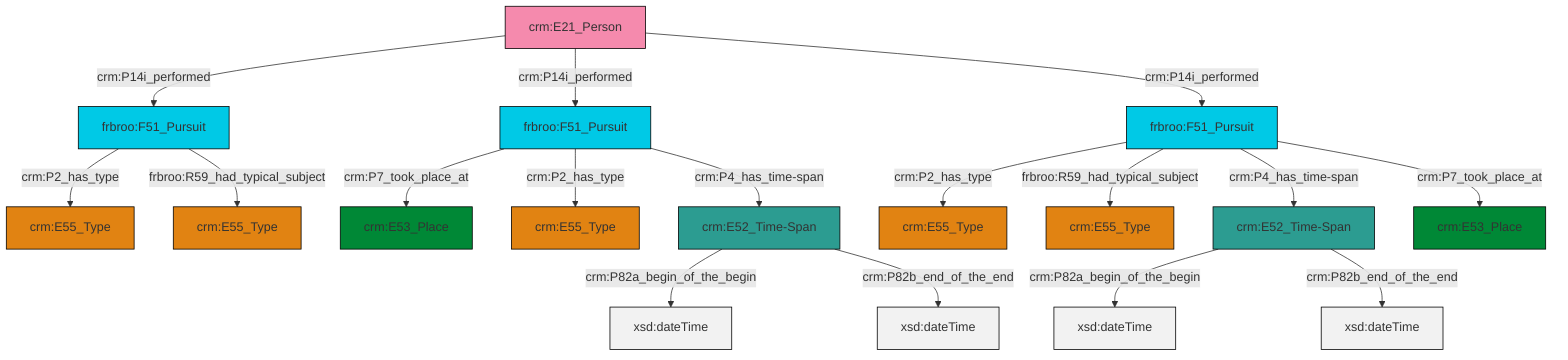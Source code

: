 graph TD
classDef Literal fill:#f2f2f2,stroke:#000000;
classDef CRM_Entity fill:#FFFFFF,stroke:#000000;
classDef Temporal_Entity fill:#00C9E6, stroke:#000000;
classDef Type fill:#E18312, stroke:#000000;
classDef Time-Span fill:#2C9C91, stroke:#000000;
classDef Appellation fill:#FFEB7F, stroke:#000000;
classDef Place fill:#008836, stroke:#000000;
classDef Persistent_Item fill:#B266B2, stroke:#000000;
classDef Conceptual_Object fill:#FFD700, stroke:#000000;
classDef Physical_Thing fill:#D2B48C, stroke:#000000;
classDef Actor fill:#f58aad, stroke:#000000;
classDef PC_Classes fill:#4ce600, stroke:#000000;
classDef Multi fill:#cccccc,stroke:#000000;

0["frbroo:F51_Pursuit"]:::Temporal_Entity -->|crm:P2_has_type| 1["crm:E55_Type"]:::Type
2["frbroo:F51_Pursuit"]:::Temporal_Entity -->|crm:P2_has_type| 3["crm:E55_Type"]:::Type
7["crm:E52_Time-Span"]:::Time-Span -->|crm:P82a_begin_of_the_begin| 8[xsd:dateTime]:::Literal
0["frbroo:F51_Pursuit"]:::Temporal_Entity -->|frbroo:R59_had_typical_subject| 9["crm:E55_Type"]:::Type
2["frbroo:F51_Pursuit"]:::Temporal_Entity -->|frbroo:R59_had_typical_subject| 10["crm:E55_Type"]:::Type
11["frbroo:F51_Pursuit"]:::Temporal_Entity -->|crm:P7_took_place_at| 4["crm:E53_Place"]:::Place
11["frbroo:F51_Pursuit"]:::Temporal_Entity -->|crm:P2_has_type| 13["crm:E55_Type"]:::Type
11["frbroo:F51_Pursuit"]:::Temporal_Entity -->|crm:P4_has_time-span| 14["crm:E52_Time-Span"]:::Time-Span
7["crm:E52_Time-Span"]:::Time-Span -->|crm:P82b_end_of_the_end| 19[xsd:dateTime]:::Literal
14["crm:E52_Time-Span"]:::Time-Span -->|crm:P82a_begin_of_the_begin| 24[xsd:dateTime]:::Literal
22["crm:E21_Person"]:::Actor -->|crm:P14i_performed| 2["frbroo:F51_Pursuit"]:::Temporal_Entity
14["crm:E52_Time-Span"]:::Time-Span -->|crm:P82b_end_of_the_end| 28[xsd:dateTime]:::Literal
0["frbroo:F51_Pursuit"]:::Temporal_Entity -->|crm:P4_has_time-span| 7["crm:E52_Time-Span"]:::Time-Span
0["frbroo:F51_Pursuit"]:::Temporal_Entity -->|crm:P7_took_place_at| 15["crm:E53_Place"]:::Place
22["crm:E21_Person"]:::Actor -->|crm:P14i_performed| 11["frbroo:F51_Pursuit"]:::Temporal_Entity
22["crm:E21_Person"]:::Actor -->|crm:P14i_performed| 0["frbroo:F51_Pursuit"]:::Temporal_Entity